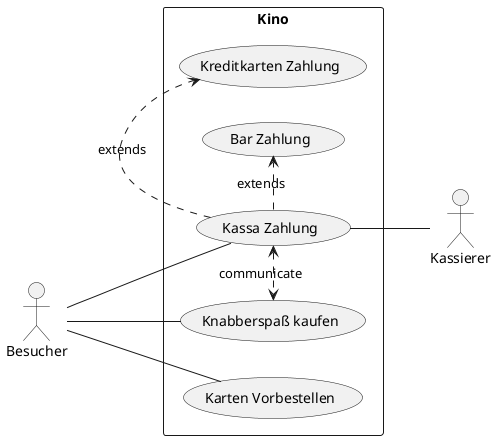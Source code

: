 @startuml Kino
left to right direction
skinparam packageStyle rectangle
actor Besucher
actor Kassierer
rectangle Kino {
  Besucher -- (Kassa Zahlung)
  Besucher -- (Karten Vorbestellen)
  Besucher -- (Knabberspaß kaufen)
  (Kassa Zahlung) <.> (Knabberspaß kaufen) : communicate
  (Kassa Zahlung) -- Kassierer
  (Kassa Zahlung) .> (Bar Zahlung) : extends
  (Kassa Zahlung) .> (Kreditkarten Zahlung) : extends
}
@enduml
